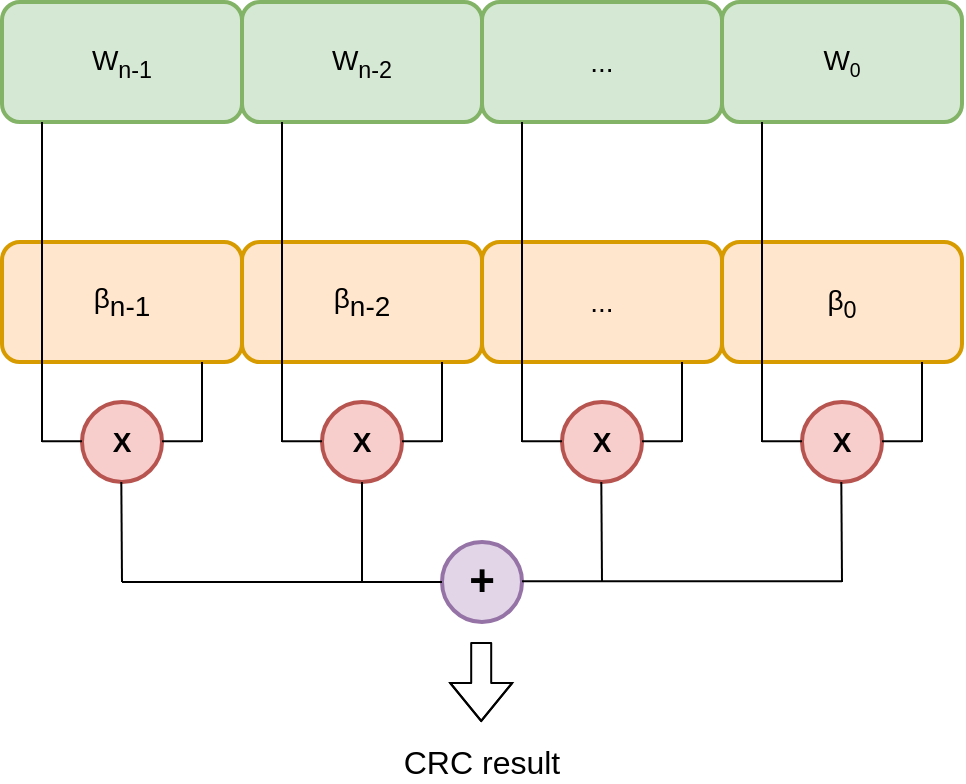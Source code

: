 <mxfile version="13.6.6" type="device"><diagram id="Rqm-F2I-kgsWNu3XEZBe" name="Page-1"><mxGraphModel dx="692" dy="591" grid="1" gridSize="10" guides="1" tooltips="1" connect="1" arrows="1" fold="1" page="1" pageScale="1" pageWidth="827" pageHeight="1169" math="0" shadow="0"><root><mxCell id="0"/><mxCell id="1" parent="0"/><mxCell id="AgfXgFhfxlHrjyJtERsV-4" value="" style="rounded=1;whiteSpace=wrap;html=1;fillColor=#d5e8d4;strokeColor=#82b366;strokeWidth=2;" vertex="1" parent="1"><mxGeometry x="120" y="120" width="120" height="60" as="geometry"/></mxCell><mxCell id="AgfXgFhfxlHrjyJtERsV-5" value="" style="rounded=1;whiteSpace=wrap;html=1;fillColor=#d5e8d4;strokeColor=#82b366;strokeWidth=2;" vertex="1" parent="1"><mxGeometry x="240" y="120" width="120" height="60" as="geometry"/></mxCell><mxCell id="AgfXgFhfxlHrjyJtERsV-6" value="" style="rounded=1;whiteSpace=wrap;html=1;fillColor=#d5e8d4;strokeColor=#82b366;strokeWidth=2;" vertex="1" parent="1"><mxGeometry x="360" y="120" width="120" height="60" as="geometry"/></mxCell><mxCell id="AgfXgFhfxlHrjyJtERsV-7" value="" style="rounded=1;whiteSpace=wrap;html=1;fillColor=#d5e8d4;strokeColor=#82b366;strokeWidth=2;" vertex="1" parent="1"><mxGeometry x="480" y="120" width="120" height="60" as="geometry"/></mxCell><mxCell id="AgfXgFhfxlHrjyJtERsV-8" value="" style="rounded=1;whiteSpace=wrap;html=1;fillColor=#ffe6cc;strokeColor=#d79b00;strokeWidth=2;" vertex="1" parent="1"><mxGeometry x="120" y="240" width="120" height="60" as="geometry"/></mxCell><mxCell id="AgfXgFhfxlHrjyJtERsV-9" value="" style="rounded=1;whiteSpace=wrap;html=1;fillColor=#ffe6cc;strokeColor=#d79b00;strokeWidth=2;" vertex="1" parent="1"><mxGeometry x="240" y="240" width="120" height="60" as="geometry"/></mxCell><mxCell id="AgfXgFhfxlHrjyJtERsV-10" value="" style="rounded=1;whiteSpace=wrap;html=1;fillColor=#ffe6cc;strokeColor=#d79b00;strokeWidth=2;" vertex="1" parent="1"><mxGeometry x="360" y="240" width="120" height="60" as="geometry"/></mxCell><mxCell id="AgfXgFhfxlHrjyJtERsV-11" value="" style="rounded=1;whiteSpace=wrap;html=1;fillColor=#ffe6cc;strokeColor=#d79b00;strokeWidth=2;" vertex="1" parent="1"><mxGeometry x="480" y="240" width="120" height="60" as="geometry"/></mxCell><mxCell id="AgfXgFhfxlHrjyJtERsV-12" value="" style="ellipse;whiteSpace=wrap;html=1;aspect=fixed;fillColor=#f8cecc;strokeColor=#b85450;strokeWidth=2;" vertex="1" parent="1"><mxGeometry x="160" y="320" width="40" height="40" as="geometry"/></mxCell><mxCell id="AgfXgFhfxlHrjyJtERsV-13" value="" style="ellipse;whiteSpace=wrap;html=1;aspect=fixed;fillColor=#f8cecc;strokeColor=#b85450;strokeWidth=2;" vertex="1" parent="1"><mxGeometry x="280" y="320" width="40" height="40" as="geometry"/></mxCell><mxCell id="AgfXgFhfxlHrjyJtERsV-14" value="" style="ellipse;whiteSpace=wrap;html=1;aspect=fixed;fillColor=#f8cecc;strokeColor=#b85450;strokeWidth=2;" vertex="1" parent="1"><mxGeometry x="400" y="320" width="40" height="40" as="geometry"/></mxCell><mxCell id="AgfXgFhfxlHrjyJtERsV-15" value="" style="ellipse;whiteSpace=wrap;html=1;aspect=fixed;fillColor=#f8cecc;strokeColor=#b85450;strokeWidth=2;" vertex="1" parent="1"><mxGeometry x="520" y="320" width="40" height="40" as="geometry"/></mxCell><mxCell id="AgfXgFhfxlHrjyJtERsV-16" value="" style="ellipse;whiteSpace=wrap;html=1;aspect=fixed;fillColor=#e1d5e7;strokeColor=#9673a6;strokeWidth=2;" vertex="1" parent="1"><mxGeometry x="340" y="390" width="40" height="40" as="geometry"/></mxCell><mxCell id="AgfXgFhfxlHrjyJtERsV-17" value="" style="endArrow=none;html=1;" edge="1" parent="1"><mxGeometry width="50" height="50" relative="1" as="geometry"><mxPoint x="140" y="340" as="sourcePoint"/><mxPoint x="140" y="180" as="targetPoint"/></mxGeometry></mxCell><mxCell id="AgfXgFhfxlHrjyJtERsV-18" value="" style="endArrow=none;html=1;" edge="1" parent="1"><mxGeometry width="50" height="50" relative="1" as="geometry"><mxPoint x="260.0" y="340" as="sourcePoint"/><mxPoint x="260.0" y="180" as="targetPoint"/></mxGeometry></mxCell><mxCell id="AgfXgFhfxlHrjyJtERsV-19" value="" style="endArrow=none;html=1;" edge="1" parent="1"><mxGeometry width="50" height="50" relative="1" as="geometry"><mxPoint x="380.0" y="340" as="sourcePoint"/><mxPoint x="380.0" y="180" as="targetPoint"/></mxGeometry></mxCell><mxCell id="AgfXgFhfxlHrjyJtERsV-20" value="" style="endArrow=none;html=1;" edge="1" parent="1"><mxGeometry width="50" height="50" relative="1" as="geometry"><mxPoint x="500.0" y="340" as="sourcePoint"/><mxPoint x="500.0" y="180" as="targetPoint"/></mxGeometry></mxCell><mxCell id="AgfXgFhfxlHrjyJtERsV-22" value="" style="endArrow=none;html=1;" edge="1" parent="1"><mxGeometry width="50" height="50" relative="1" as="geometry"><mxPoint x="220" y="340" as="sourcePoint"/><mxPoint x="220" y="300" as="targetPoint"/></mxGeometry></mxCell><mxCell id="AgfXgFhfxlHrjyJtERsV-23" value="" style="endArrow=none;html=1;" edge="1" parent="1"><mxGeometry width="50" height="50" relative="1" as="geometry"><mxPoint x="340.0" y="340" as="sourcePoint"/><mxPoint x="340.0" y="300" as="targetPoint"/></mxGeometry></mxCell><mxCell id="AgfXgFhfxlHrjyJtERsV-24" value="" style="endArrow=none;html=1;" edge="1" parent="1"><mxGeometry width="50" height="50" relative="1" as="geometry"><mxPoint x="460.0" y="340" as="sourcePoint"/><mxPoint x="460.0" y="300" as="targetPoint"/></mxGeometry></mxCell><mxCell id="AgfXgFhfxlHrjyJtERsV-25" value="" style="endArrow=none;html=1;" edge="1" parent="1"><mxGeometry width="50" height="50" relative="1" as="geometry"><mxPoint x="580" y="340" as="sourcePoint"/><mxPoint x="580" y="300" as="targetPoint"/></mxGeometry></mxCell><mxCell id="AgfXgFhfxlHrjyJtERsV-26" value="" style="endArrow=none;html=1;" edge="1" parent="1"><mxGeometry width="50" height="50" relative="1" as="geometry"><mxPoint x="140" y="339.66" as="sourcePoint"/><mxPoint x="160" y="339.66" as="targetPoint"/></mxGeometry></mxCell><mxCell id="AgfXgFhfxlHrjyJtERsV-27" value="" style="endArrow=none;html=1;" edge="1" parent="1"><mxGeometry width="50" height="50" relative="1" as="geometry"><mxPoint x="200.0" y="339.66" as="sourcePoint"/><mxPoint x="220.0" y="339.66" as="targetPoint"/></mxGeometry></mxCell><mxCell id="AgfXgFhfxlHrjyJtERsV-28" value="" style="endArrow=none;html=1;" edge="1" parent="1"><mxGeometry width="50" height="50" relative="1" as="geometry"><mxPoint x="260.0" y="339.66" as="sourcePoint"/><mxPoint x="280.0" y="339.66" as="targetPoint"/></mxGeometry></mxCell><mxCell id="AgfXgFhfxlHrjyJtERsV-29" value="" style="endArrow=none;html=1;" edge="1" parent="1"><mxGeometry width="50" height="50" relative="1" as="geometry"><mxPoint x="320.0" y="339.66" as="sourcePoint"/><mxPoint x="340.0" y="339.66" as="targetPoint"/></mxGeometry></mxCell><mxCell id="AgfXgFhfxlHrjyJtERsV-30" value="" style="endArrow=none;html=1;" edge="1" parent="1"><mxGeometry width="50" height="50" relative="1" as="geometry"><mxPoint x="380.0" y="339.66" as="sourcePoint"/><mxPoint x="400.0" y="339.66" as="targetPoint"/></mxGeometry></mxCell><mxCell id="AgfXgFhfxlHrjyJtERsV-31" value="" style="endArrow=none;html=1;" edge="1" parent="1"><mxGeometry width="50" height="50" relative="1" as="geometry"><mxPoint x="440.0" y="339.66" as="sourcePoint"/><mxPoint x="460.0" y="339.66" as="targetPoint"/></mxGeometry></mxCell><mxCell id="AgfXgFhfxlHrjyJtERsV-32" value="" style="endArrow=none;html=1;" edge="1" parent="1"><mxGeometry width="50" height="50" relative="1" as="geometry"><mxPoint x="500.0" y="339.66" as="sourcePoint"/><mxPoint x="520" y="339.66" as="targetPoint"/></mxGeometry></mxCell><mxCell id="AgfXgFhfxlHrjyJtERsV-33" value="" style="endArrow=none;html=1;" edge="1" parent="1"><mxGeometry width="50" height="50" relative="1" as="geometry"><mxPoint x="560" y="339.66" as="sourcePoint"/><mxPoint x="580" y="339.66" as="targetPoint"/></mxGeometry></mxCell><mxCell id="AgfXgFhfxlHrjyJtERsV-34" value="" style="endArrow=none;html=1;entryX=0.5;entryY=1;entryDx=0;entryDy=0;" edge="1" parent="1" target="AgfXgFhfxlHrjyJtERsV-13"><mxGeometry width="50" height="50" relative="1" as="geometry"><mxPoint x="300" y="410" as="sourcePoint"/><mxPoint x="300" y="370" as="targetPoint"/></mxGeometry></mxCell><mxCell id="AgfXgFhfxlHrjyJtERsV-35" value="" style="endArrow=none;html=1;entryX=0.5;entryY=1;entryDx=0;entryDy=0;" edge="1" parent="1"><mxGeometry width="50" height="50" relative="1" as="geometry"><mxPoint x="420" y="410" as="sourcePoint"/><mxPoint x="419.66" y="360" as="targetPoint"/></mxGeometry></mxCell><mxCell id="AgfXgFhfxlHrjyJtERsV-36" value="" style="endArrow=none;html=1;entryX=0.5;entryY=1;entryDx=0;entryDy=0;" edge="1" parent="1"><mxGeometry width="50" height="50" relative="1" as="geometry"><mxPoint x="540" y="410" as="sourcePoint"/><mxPoint x="539.66" y="360" as="targetPoint"/></mxGeometry></mxCell><mxCell id="AgfXgFhfxlHrjyJtERsV-37" value="" style="endArrow=none;html=1;entryX=0.5;entryY=1;entryDx=0;entryDy=0;" edge="1" parent="1"><mxGeometry width="50" height="50" relative="1" as="geometry"><mxPoint x="180" y="410" as="sourcePoint"/><mxPoint x="179.66" y="360" as="targetPoint"/></mxGeometry></mxCell><mxCell id="AgfXgFhfxlHrjyJtERsV-38" value="" style="endArrow=none;html=1;entryX=0;entryY=0.5;entryDx=0;entryDy=0;" edge="1" parent="1" target="AgfXgFhfxlHrjyJtERsV-16"><mxGeometry width="50" height="50" relative="1" as="geometry"><mxPoint x="180" y="410" as="sourcePoint"/><mxPoint x="230" y="360" as="targetPoint"/></mxGeometry></mxCell><mxCell id="AgfXgFhfxlHrjyJtERsV-39" value="" style="endArrow=none;html=1;entryX=0;entryY=0.5;entryDx=0;entryDy=0;" edge="1" parent="1"><mxGeometry width="50" height="50" relative="1" as="geometry"><mxPoint x="380.0" y="409.66" as="sourcePoint"/><mxPoint x="540.0" y="409.66" as="targetPoint"/></mxGeometry></mxCell><mxCell id="AgfXgFhfxlHrjyJtERsV-40" value="" style="shape=flexArrow;endArrow=classic;html=1;" edge="1" parent="1"><mxGeometry width="50" height="50" relative="1" as="geometry"><mxPoint x="359.6" y="440" as="sourcePoint"/><mxPoint x="359.6" y="480" as="targetPoint"/><Array as="points"><mxPoint x="359.6" y="460"/></Array></mxGeometry></mxCell><mxCell id="AgfXgFhfxlHrjyJtERsV-41" value="&lt;b&gt;&lt;font style=&quot;font-size: 14px&quot;&gt;X&lt;/font&gt;&lt;/b&gt;" style="text;html=1;strokeColor=none;fillColor=none;align=center;verticalAlign=middle;whiteSpace=wrap;rounded=0;" vertex="1" parent="1"><mxGeometry x="160" y="330" width="40" height="20" as="geometry"/></mxCell><mxCell id="AgfXgFhfxlHrjyJtERsV-42" value="&lt;b&gt;&lt;font style=&quot;font-size: 14px&quot;&gt;X&lt;/font&gt;&lt;/b&gt;" style="text;html=1;strokeColor=none;fillColor=none;align=center;verticalAlign=middle;whiteSpace=wrap;rounded=0;" vertex="1" parent="1"><mxGeometry x="280" y="330" width="40" height="20" as="geometry"/></mxCell><mxCell id="AgfXgFhfxlHrjyJtERsV-43" value="&lt;b&gt;&lt;font style=&quot;font-size: 14px&quot;&gt;X&lt;/font&gt;&lt;/b&gt;" style="text;html=1;strokeColor=none;fillColor=none;align=center;verticalAlign=middle;whiteSpace=wrap;rounded=0;" vertex="1" parent="1"><mxGeometry x="400" y="330" width="40" height="20" as="geometry"/></mxCell><mxCell id="AgfXgFhfxlHrjyJtERsV-44" value="&lt;b&gt;&lt;font style=&quot;font-size: 14px&quot;&gt;X&lt;/font&gt;&lt;/b&gt;" style="text;html=1;strokeColor=none;fillColor=none;align=center;verticalAlign=middle;whiteSpace=wrap;rounded=0;" vertex="1" parent="1"><mxGeometry x="520" y="330" width="40" height="20" as="geometry"/></mxCell><mxCell id="AgfXgFhfxlHrjyJtERsV-45" value="&lt;b&gt;&lt;font style=&quot;font-size: 22px&quot;&gt;+&lt;/font&gt;&lt;/b&gt;" style="text;html=1;strokeColor=none;fillColor=none;align=center;verticalAlign=middle;whiteSpace=wrap;rounded=0;" vertex="1" parent="1"><mxGeometry x="340" y="400" width="40" height="20" as="geometry"/></mxCell><mxCell id="AgfXgFhfxlHrjyJtERsV-47" value="&lt;font style=&quot;font-size: 16px&quot;&gt;CRC result&lt;/font&gt;" style="text;html=1;strokeColor=none;fillColor=none;align=center;verticalAlign=middle;whiteSpace=wrap;rounded=0;" vertex="1" parent="1"><mxGeometry x="315" y="490" width="90" height="20" as="geometry"/></mxCell><mxCell id="AgfXgFhfxlHrjyJtERsV-48" value="&lt;font style=&quot;font-size: 14px&quot;&gt;W&lt;sub&gt;n-1&lt;/sub&gt;&lt;/font&gt;" style="text;html=1;strokeColor=none;fillColor=none;align=center;verticalAlign=middle;whiteSpace=wrap;rounded=0;" vertex="1" parent="1"><mxGeometry x="160" y="140" width="40" height="20" as="geometry"/></mxCell><mxCell id="AgfXgFhfxlHrjyJtERsV-49" value="&lt;font style=&quot;font-size: 14px&quot;&gt;W&lt;sub&gt;n-2&lt;/sub&gt;&lt;/font&gt;" style="text;html=1;strokeColor=none;fillColor=none;align=center;verticalAlign=middle;whiteSpace=wrap;rounded=0;" vertex="1" parent="1"><mxGeometry x="280" y="140" width="40" height="20" as="geometry"/></mxCell><mxCell id="AgfXgFhfxlHrjyJtERsV-50" value="&lt;font style=&quot;font-size: 14px&quot;&gt;W&lt;/font&gt;&lt;font style=&quot;font-size: 11.667px&quot;&gt;&lt;sub&gt;0&lt;/sub&gt;&lt;/font&gt;" style="text;html=1;strokeColor=none;fillColor=none;align=center;verticalAlign=middle;whiteSpace=wrap;rounded=0;" vertex="1" parent="1"><mxGeometry x="520" y="140" width="40" height="20" as="geometry"/></mxCell><mxCell id="AgfXgFhfxlHrjyJtERsV-51" value="&lt;span style=&quot;font-family: &amp;#34;arial&amp;#34; , sans-serif ; font-size: 14px ; text-align: left&quot;&gt;β&lt;/span&gt;&lt;sub&gt;&lt;span style=&quot;font-size: 14px&quot;&gt;n-1&lt;/span&gt;&lt;/sub&gt;" style="text;html=1;strokeColor=none;fillColor=none;align=center;verticalAlign=middle;whiteSpace=wrap;rounded=0;" vertex="1" parent="1"><mxGeometry x="160" y="260" width="40" height="20" as="geometry"/></mxCell><mxCell id="AgfXgFhfxlHrjyJtERsV-52" value="&lt;span style=&quot;font-family: &amp;#34;arial&amp;#34; , sans-serif ; font-size: 14px ; text-align: left&quot;&gt;β&lt;/span&gt;&lt;sub&gt;&lt;span style=&quot;font-size: 14px&quot;&gt;n-2&lt;/span&gt;&lt;/sub&gt;" style="text;html=1;strokeColor=none;fillColor=none;align=center;verticalAlign=middle;whiteSpace=wrap;rounded=0;" vertex="1" parent="1"><mxGeometry x="280" y="260" width="40" height="20" as="geometry"/></mxCell><mxCell id="AgfXgFhfxlHrjyJtERsV-53" value="&lt;span style=&quot;font-family: &amp;#34;arial&amp;#34; , sans-serif ; font-size: 14px ; text-align: left&quot;&gt;β&lt;sub&gt;0&lt;/sub&gt;&lt;/span&gt;" style="text;html=1;strokeColor=none;fillColor=none;align=center;verticalAlign=middle;whiteSpace=wrap;rounded=0;" vertex="1" parent="1"><mxGeometry x="520" y="260" width="40" height="20" as="geometry"/></mxCell><mxCell id="AgfXgFhfxlHrjyJtERsV-55" value="&lt;span style=&quot;font-size: 14px&quot;&gt;...&lt;/span&gt;" style="text;html=1;strokeColor=none;fillColor=none;align=center;verticalAlign=middle;whiteSpace=wrap;rounded=0;" vertex="1" parent="1"><mxGeometry x="400" y="140" width="40" height="20" as="geometry"/></mxCell><mxCell id="AgfXgFhfxlHrjyJtERsV-56" value="&lt;span style=&quot;font-size: 14px&quot;&gt;...&lt;/span&gt;" style="text;html=1;strokeColor=none;fillColor=none;align=center;verticalAlign=middle;whiteSpace=wrap;rounded=0;" vertex="1" parent="1"><mxGeometry x="400" y="260" width="40" height="20" as="geometry"/></mxCell></root></mxGraphModel></diagram></mxfile>